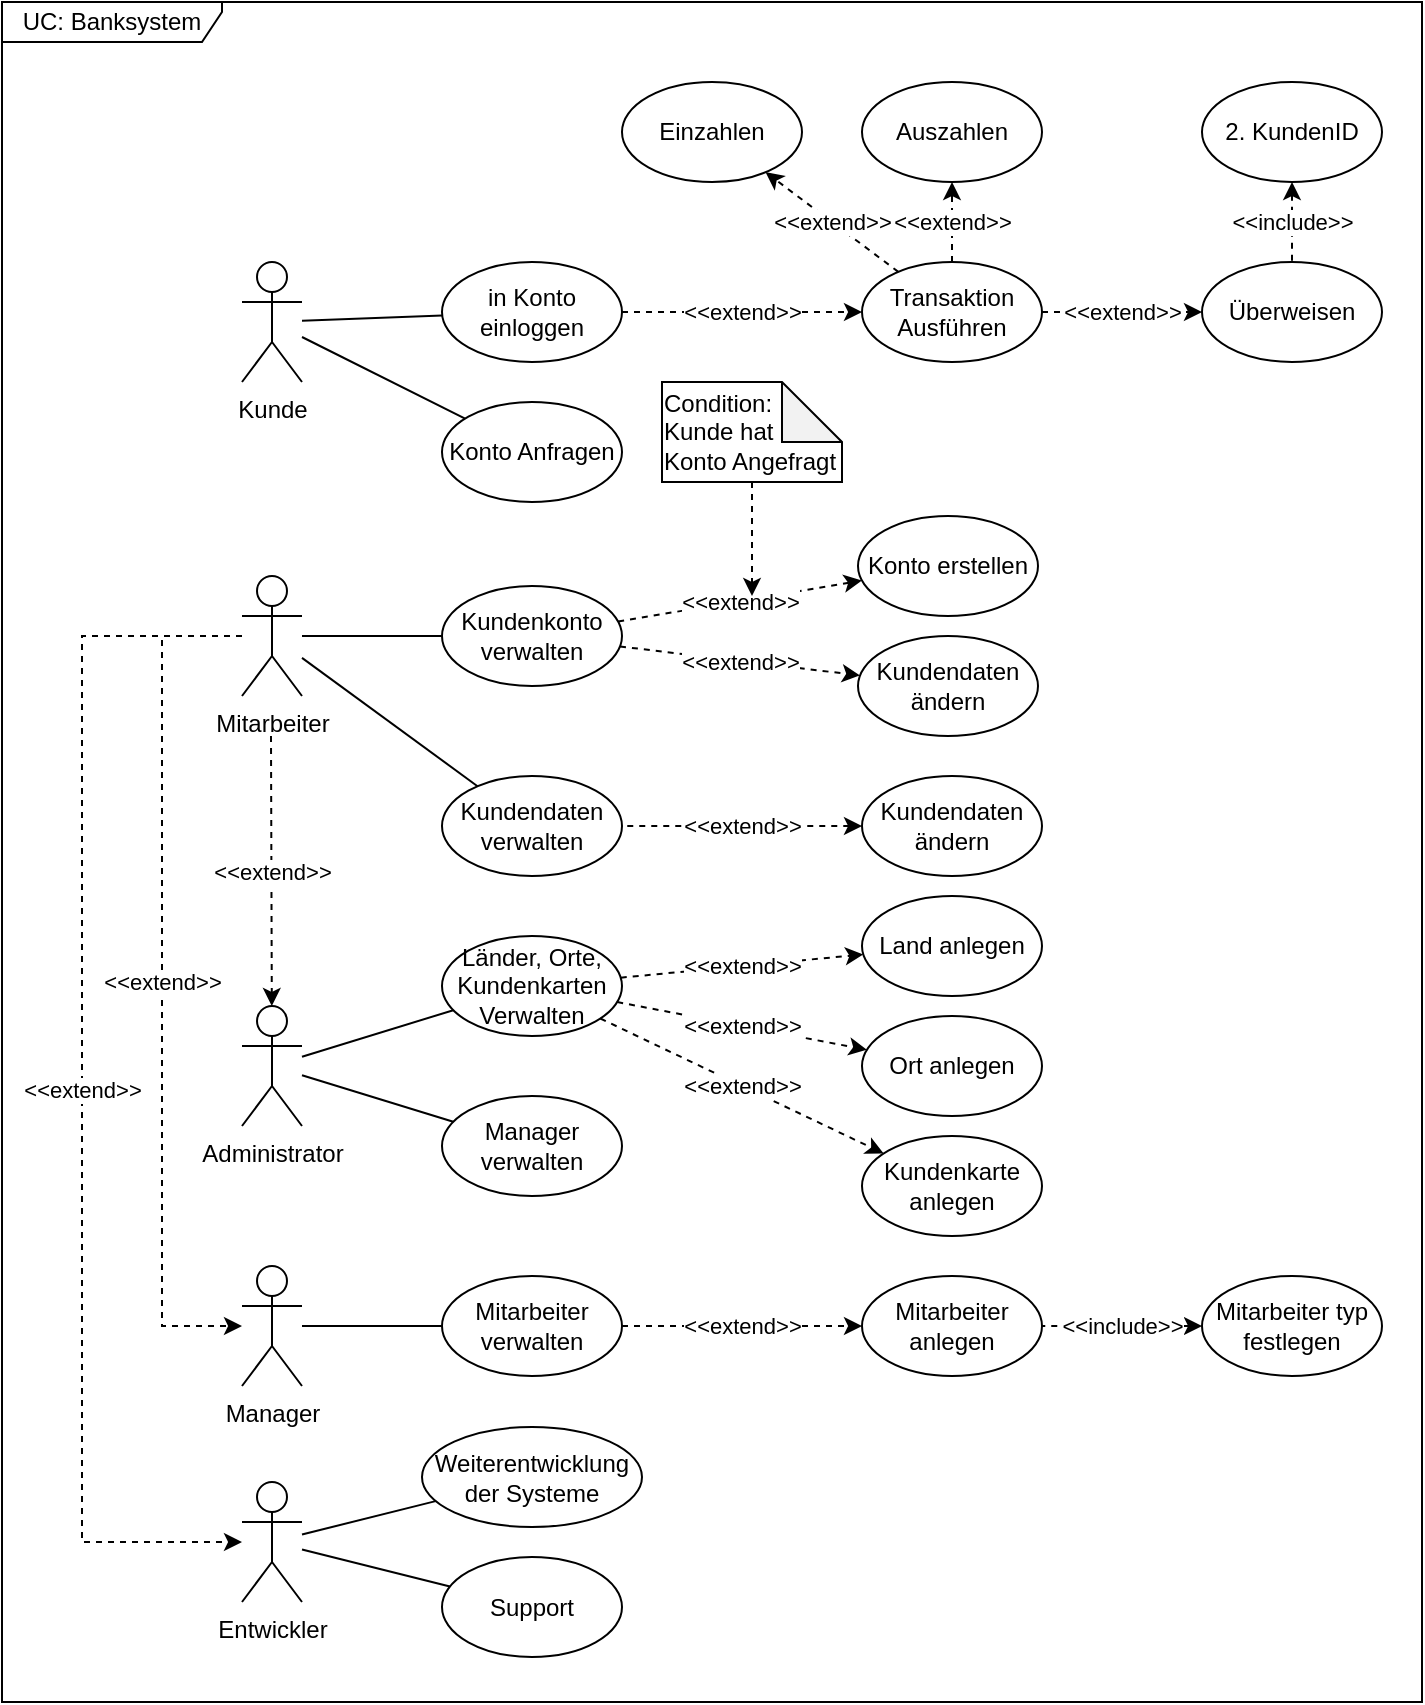 <mxfile version="20.8.23" type="device"><diagram name="Seite-1" id="HLI2NjKPtg6q3aTwKJqq"><mxGraphModel dx="2261" dy="1876" grid="1" gridSize="10" guides="1" tooltips="1" connect="1" arrows="1" fold="1" page="1" pageScale="1" pageWidth="827" pageHeight="1169" math="0" shadow="0"><root><mxCell id="0"/><mxCell id="1" parent="0"/><mxCell id="8ZKIod376rkm2Vn7ZHD9-60" value="UC: Banksystem" style="shape=umlFrame;whiteSpace=wrap;html=1;width=110;height=20;swimlaneFillColor=#FFFFFF;align=center;" parent="1" vertex="1"><mxGeometry x="-90" y="-37" width="710" height="850" as="geometry"/></mxCell><mxCell id="XTFVH6a9jDOjy2pVJ4l9-1" value="Kunde" style="shape=umlActor;verticalLabelPosition=bottom;verticalAlign=top;html=1;outlineConnect=0;" parent="1" vertex="1"><mxGeometry x="30" y="93" width="30" height="60" as="geometry"/></mxCell><mxCell id="XTFVH6a9jDOjy2pVJ4l9-2" value="Mitarbeiter" style="shape=umlActor;verticalLabelPosition=bottom;verticalAlign=top;html=1;outlineConnect=0;" parent="1" vertex="1"><mxGeometry x="30" y="250" width="30" height="60" as="geometry"/></mxCell><mxCell id="XTFVH6a9jDOjy2pVJ4l9-5" value="Administrator" style="shape=umlActor;verticalLabelPosition=bottom;verticalAlign=top;html=1;outlineConnect=0;" parent="1" vertex="1"><mxGeometry x="30" y="465" width="30" height="60" as="geometry"/></mxCell><mxCell id="XTFVH6a9jDOjy2pVJ4l9-6" value="" style="endArrow=classic;html=1;rounded=0;endFill=1;startArrow=none;startFill=0;dashed=1;" parent="1" target="XTFVH6a9jDOjy2pVJ4l9-5" edge="1"><mxGeometry relative="1" as="geometry"><mxPoint x="44.5" y="330" as="sourcePoint"/><mxPoint x="44" y="450" as="targetPoint"/></mxGeometry></mxCell><mxCell id="XTFVH6a9jDOjy2pVJ4l9-7" value="&amp;lt;&amp;lt;extend&amp;gt;&amp;gt;" style="edgeLabel;resizable=0;html=1;align=center;verticalAlign=middle;" parent="XTFVH6a9jDOjy2pVJ4l9-6" connectable="0" vertex="1"><mxGeometry relative="1" as="geometry"/></mxCell><mxCell id="XTFVH6a9jDOjy2pVJ4l9-8" value="Manager" style="shape=umlActor;verticalLabelPosition=bottom;verticalAlign=top;html=1;outlineConnect=0;" parent="1" vertex="1"><mxGeometry x="30" y="595" width="30" height="60" as="geometry"/></mxCell><mxCell id="XTFVH6a9jDOjy2pVJ4l9-9" value="" style="endArrow=classic;html=1;rounded=0;endFill=1;startArrow=none;startFill=0;dashed=1;" parent="1" source="XTFVH6a9jDOjy2pVJ4l9-2" target="XTFVH6a9jDOjy2pVJ4l9-8" edge="1"><mxGeometry relative="1" as="geometry"><mxPoint x="20" y="290" as="sourcePoint"/><mxPoint x="20" y="620" as="targetPoint"/><Array as="points"><mxPoint x="-10" y="280"/><mxPoint x="-10" y="410"/><mxPoint x="-10" y="625"/></Array></mxGeometry></mxCell><mxCell id="XTFVH6a9jDOjy2pVJ4l9-10" value="&amp;lt;&amp;lt;extend&amp;gt;&amp;gt;" style="edgeLabel;resizable=0;html=1;align=center;verticalAlign=middle;" parent="XTFVH6a9jDOjy2pVJ4l9-9" connectable="0" vertex="1"><mxGeometry relative="1" as="geometry"/></mxCell><mxCell id="XTFVH6a9jDOjy2pVJ4l9-11" value="Kundenkonto verwalten" style="ellipse;whiteSpace=wrap;html=1;" parent="1" vertex="1"><mxGeometry x="130" y="255" width="90" height="50" as="geometry"/></mxCell><mxCell id="XTFVH6a9jDOjy2pVJ4l9-12" value="Kundendaten ändern" style="ellipse;whiteSpace=wrap;html=1;" parent="1" vertex="1"><mxGeometry x="338" y="280" width="90" height="50" as="geometry"/></mxCell><mxCell id="XTFVH6a9jDOjy2pVJ4l9-13" value="Konto erstellen" style="ellipse;whiteSpace=wrap;html=1;" parent="1" vertex="1"><mxGeometry x="338" y="220" width="90" height="50" as="geometry"/></mxCell><mxCell id="XTFVH6a9jDOjy2pVJ4l9-21" value="Kundendaten verwalten" style="ellipse;whiteSpace=wrap;html=1;" parent="1" vertex="1"><mxGeometry x="130" y="350" width="90" height="50" as="geometry"/></mxCell><mxCell id="XTFVH6a9jDOjy2pVJ4l9-22" value="Kundendaten ändern" style="ellipse;whiteSpace=wrap;html=1;" parent="1" vertex="1"><mxGeometry x="340" y="350" width="90" height="50" as="geometry"/></mxCell><mxCell id="XTFVH6a9jDOjy2pVJ4l9-25" value="" style="endArrow=none;html=1;rounded=0;endFill=0;startArrow=classic;startFill=1;dashed=1;shadow=0;" parent="1" source="XTFVH6a9jDOjy2pVJ4l9-22" target="XTFVH6a9jDOjy2pVJ4l9-21" edge="1"><mxGeometry relative="1" as="geometry"><mxPoint x="350" y="325" as="sourcePoint"/><mxPoint x="256.82" y="307.678" as="targetPoint"/></mxGeometry></mxCell><mxCell id="XTFVH6a9jDOjy2pVJ4l9-26" value="&amp;lt;&amp;lt;extend&amp;gt;&amp;gt;" style="edgeLabel;resizable=0;html=1;align=center;verticalAlign=middle;" parent="XTFVH6a9jDOjy2pVJ4l9-25" connectable="0" vertex="1"><mxGeometry relative="1" as="geometry"/></mxCell><mxCell id="XTFVH6a9jDOjy2pVJ4l9-29" style="rounded=0;orthogonalLoop=1;jettySize=auto;html=1;startArrow=none;startFill=0;endArrow=none;endFill=0;" parent="1" source="XTFVH6a9jDOjy2pVJ4l9-2" target="XTFVH6a9jDOjy2pVJ4l9-11" edge="1"><mxGeometry relative="1" as="geometry"><mxPoint x="70" y="280" as="sourcePoint"/><mxPoint x="180" y="215" as="targetPoint"/></mxGeometry></mxCell><mxCell id="XTFVH6a9jDOjy2pVJ4l9-30" style="rounded=0;orthogonalLoop=1;jettySize=auto;html=1;startArrow=none;startFill=0;endArrow=none;endFill=0;" parent="1" source="XTFVH6a9jDOjy2pVJ4l9-2" target="XTFVH6a9jDOjy2pVJ4l9-21" edge="1"><mxGeometry relative="1" as="geometry"><mxPoint x="70" y="280" as="sourcePoint"/><mxPoint x="180" y="215" as="targetPoint"/></mxGeometry></mxCell><mxCell id="8ZKIod376rkm2Vn7ZHD9-2" value="Transaktion Ausführen" style="ellipse;whiteSpace=wrap;html=1;" parent="1" vertex="1"><mxGeometry x="340" y="93" width="90" height="50" as="geometry"/></mxCell><mxCell id="8ZKIod376rkm2Vn7ZHD9-3" value="Einzahlen" style="ellipse;whiteSpace=wrap;html=1;" parent="1" vertex="1"><mxGeometry x="220" y="3" width="90" height="50" as="geometry"/></mxCell><mxCell id="8ZKIod376rkm2Vn7ZHD9-4" value="Auszahlen" style="ellipse;whiteSpace=wrap;html=1;" parent="1" vertex="1"><mxGeometry x="340" y="3" width="90" height="50" as="geometry"/></mxCell><mxCell id="8ZKIod376rkm2Vn7ZHD9-5" value="Überweisen" style="ellipse;whiteSpace=wrap;html=1;" parent="1" vertex="1"><mxGeometry x="510" y="93" width="90" height="50" as="geometry"/></mxCell><mxCell id="8ZKIod376rkm2Vn7ZHD9-7" value="" style="endArrow=classic;html=1;rounded=0;endFill=1;startArrow=none;startFill=0;dashed=1;shadow=0;" parent="1" source="8ZKIod376rkm2Vn7ZHD9-2" target="8ZKIod376rkm2Vn7ZHD9-5" edge="1"><mxGeometry relative="1" as="geometry"><mxPoint x="54.5" y="403" as="sourcePoint"/><mxPoint x="54.5" y="443" as="targetPoint"/></mxGeometry></mxCell><mxCell id="8ZKIod376rkm2Vn7ZHD9-8" value="&amp;lt;&amp;lt;extend&amp;gt;&amp;gt;" style="edgeLabel;resizable=0;html=1;align=center;verticalAlign=middle;" parent="8ZKIod376rkm2Vn7ZHD9-7" connectable="0" vertex="1"><mxGeometry relative="1" as="geometry"/></mxCell><mxCell id="8ZKIod376rkm2Vn7ZHD9-9" value="" style="endArrow=classic;html=1;rounded=0;endFill=1;startArrow=none;startFill=0;dashed=1;shadow=0;" parent="1" source="8ZKIod376rkm2Vn7ZHD9-2" target="8ZKIod376rkm2Vn7ZHD9-3" edge="1"><mxGeometry relative="1" as="geometry"><mxPoint x="269.964" y="132.001" as="sourcePoint"/><mxPoint x="360.056" y="129.248" as="targetPoint"/></mxGeometry></mxCell><mxCell id="8ZKIod376rkm2Vn7ZHD9-10" value="&amp;lt;&amp;lt;extend&amp;gt;&amp;gt;" style="edgeLabel;resizable=0;html=1;align=center;verticalAlign=middle;" parent="8ZKIod376rkm2Vn7ZHD9-9" connectable="0" vertex="1"><mxGeometry relative="1" as="geometry"/></mxCell><mxCell id="8ZKIod376rkm2Vn7ZHD9-11" value="" style="endArrow=classic;html=1;rounded=0;endFill=1;startArrow=none;startFill=0;dashed=1;shadow=0;" parent="1" source="8ZKIod376rkm2Vn7ZHD9-2" target="8ZKIod376rkm2Vn7ZHD9-4" edge="1"><mxGeometry relative="1" as="geometry"><mxPoint x="269.964" y="132.001" as="sourcePoint"/><mxPoint x="360.056" y="129.248" as="targetPoint"/></mxGeometry></mxCell><mxCell id="8ZKIod376rkm2Vn7ZHD9-12" value="&amp;lt;&amp;lt;extend&amp;gt;&amp;gt;" style="edgeLabel;resizable=0;html=1;align=center;verticalAlign=middle;" parent="8ZKIod376rkm2Vn7ZHD9-11" connectable="0" vertex="1"><mxGeometry relative="1" as="geometry"/></mxCell><mxCell id="8ZKIod376rkm2Vn7ZHD9-13" value="2. KundenID" style="ellipse;whiteSpace=wrap;html=1;" parent="1" vertex="1"><mxGeometry x="510" y="3" width="90" height="50" as="geometry"/></mxCell><mxCell id="8ZKIod376rkm2Vn7ZHD9-14" value="" style="endArrow=none;html=1;rounded=0;endFill=0;startArrow=classic;startFill=1;dashed=1;shadow=0;" parent="1" source="8ZKIod376rkm2Vn7ZHD9-13" target="8ZKIod376rkm2Vn7ZHD9-5" edge="1"><mxGeometry relative="1" as="geometry"><mxPoint x="352.751" y="326.606" as="sourcePoint"/><mxPoint x="267.306" y="344.48" as="targetPoint"/></mxGeometry></mxCell><mxCell id="8ZKIod376rkm2Vn7ZHD9-15" value="&amp;lt;&amp;lt;include&amp;gt;&amp;gt;" style="edgeLabel;resizable=0;html=1;align=center;verticalAlign=middle;" parent="8ZKIod376rkm2Vn7ZHD9-14" connectable="0" vertex="1"><mxGeometry relative="1" as="geometry"/></mxCell><mxCell id="8ZKIod376rkm2Vn7ZHD9-16" value="Mitarbeiter verwalten" style="ellipse;whiteSpace=wrap;html=1;" parent="1" vertex="1"><mxGeometry x="130" y="600" width="90" height="50" as="geometry"/></mxCell><mxCell id="8ZKIod376rkm2Vn7ZHD9-17" value="Mitarbeiter anlegen" style="ellipse;whiteSpace=wrap;html=1;" parent="1" vertex="1"><mxGeometry x="340" y="600" width="90" height="50" as="geometry"/></mxCell><mxCell id="8ZKIod376rkm2Vn7ZHD9-18" value="Mitarbeiter typ festlegen" style="ellipse;whiteSpace=wrap;html=1;" parent="1" vertex="1"><mxGeometry x="510" y="600" width="90" height="50" as="geometry"/></mxCell><mxCell id="8ZKIod376rkm2Vn7ZHD9-20" value="" style="endArrow=none;html=1;rounded=0;endFill=0;startArrow=classic;startFill=1;dashed=1;shadow=0;" parent="1" source="8ZKIod376rkm2Vn7ZHD9-18" target="8ZKIod376rkm2Vn7ZHD9-17" edge="1"><mxGeometry relative="1" as="geometry"><mxPoint x="350" y="385" as="sourcePoint"/><mxPoint x="270" y="385" as="targetPoint"/></mxGeometry></mxCell><mxCell id="8ZKIod376rkm2Vn7ZHD9-21" value="&amp;lt;&amp;lt;include&amp;gt;&amp;gt;" style="edgeLabel;resizable=0;html=1;align=center;verticalAlign=middle;" parent="8ZKIod376rkm2Vn7ZHD9-20" connectable="0" vertex="1"><mxGeometry relative="1" as="geometry"/></mxCell><mxCell id="8ZKIod376rkm2Vn7ZHD9-22" value="" style="endArrow=classic;html=1;rounded=0;endFill=1;startArrow=none;startFill=0;dashed=1;shadow=0;" parent="1" source="XTFVH6a9jDOjy2pVJ4l9-11" target="XTFVH6a9jDOjy2pVJ4l9-12" edge="1"><mxGeometry relative="1" as="geometry"><mxPoint x="269.95" y="68.817" as="sourcePoint"/><mxPoint x="360.05" y="66.175" as="targetPoint"/></mxGeometry></mxCell><mxCell id="8ZKIod376rkm2Vn7ZHD9-23" value="&amp;lt;&amp;lt;extend&amp;gt;&amp;gt;" style="edgeLabel;resizable=0;html=1;align=center;verticalAlign=middle;" parent="8ZKIod376rkm2Vn7ZHD9-22" connectable="0" vertex="1"><mxGeometry relative="1" as="geometry"/></mxCell><mxCell id="8ZKIod376rkm2Vn7ZHD9-24" value="" style="endArrow=classic;html=1;rounded=0;endFill=1;startArrow=none;startFill=0;dashed=1;shadow=0;" parent="1" source="XTFVH6a9jDOjy2pVJ4l9-11" target="XTFVH6a9jDOjy2pVJ4l9-13" edge="1"><mxGeometry relative="1" as="geometry"><mxPoint x="267.249" y="281.394" as="sourcePoint"/><mxPoint x="352.694" y="263.52" as="targetPoint"/></mxGeometry></mxCell><mxCell id="8ZKIod376rkm2Vn7ZHD9-25" value="&amp;lt;&amp;lt;extend&amp;gt;&amp;gt;" style="edgeLabel;resizable=0;html=1;align=center;verticalAlign=middle;" parent="8ZKIod376rkm2Vn7ZHD9-24" connectable="0" vertex="1"><mxGeometry relative="1" as="geometry"/></mxCell><mxCell id="8ZKIod376rkm2Vn7ZHD9-26" value="" style="endArrow=classic;html=1;rounded=0;endFill=1;startArrow=none;startFill=0;dashed=1;shadow=0;" parent="1" source="8ZKIod376rkm2Vn7ZHD9-16" target="8ZKIod376rkm2Vn7ZHD9-17" edge="1"><mxGeometry relative="1" as="geometry"><mxPoint x="267.249" y="298.606" as="sourcePoint"/><mxPoint x="352.694" y="316.48" as="targetPoint"/></mxGeometry></mxCell><mxCell id="8ZKIod376rkm2Vn7ZHD9-27" value="&amp;lt;&amp;lt;extend&amp;gt;&amp;gt;" style="edgeLabel;resizable=0;html=1;align=center;verticalAlign=middle;" parent="8ZKIod376rkm2Vn7ZHD9-26" connectable="0" vertex="1"><mxGeometry relative="1" as="geometry"/></mxCell><mxCell id="8ZKIod376rkm2Vn7ZHD9-29" value="Länder, Orte, Kundenkarten Verwalten" style="ellipse;whiteSpace=wrap;html=1;" parent="1" vertex="1"><mxGeometry x="130" y="430" width="90" height="50" as="geometry"/></mxCell><mxCell id="8ZKIod376rkm2Vn7ZHD9-30" value="Land anlegen" style="ellipse;whiteSpace=wrap;html=1;" parent="1" vertex="1"><mxGeometry x="340" y="410" width="90" height="50" as="geometry"/></mxCell><mxCell id="8ZKIod376rkm2Vn7ZHD9-31" value="Ort anlegen" style="ellipse;whiteSpace=wrap;html=1;" parent="1" vertex="1"><mxGeometry x="340" y="470" width="90" height="50" as="geometry"/></mxCell><mxCell id="8ZKIod376rkm2Vn7ZHD9-32" value="Kundenkarte anlegen" style="ellipse;whiteSpace=wrap;html=1;" parent="1" vertex="1"><mxGeometry x="340" y="530" width="90" height="50" as="geometry"/></mxCell><mxCell id="8ZKIod376rkm2Vn7ZHD9-35" style="rounded=0;orthogonalLoop=1;jettySize=auto;html=1;startArrow=none;startFill=0;endArrow=none;endFill=0;" parent="1" source="XTFVH6a9jDOjy2pVJ4l9-5" target="8ZKIod376rkm2Vn7ZHD9-29" edge="1"><mxGeometry relative="1" as="geometry"><mxPoint x="80" y="290" as="sourcePoint"/><mxPoint x="180" y="385" as="targetPoint"/></mxGeometry></mxCell><mxCell id="8ZKIod376rkm2Vn7ZHD9-36" style="rounded=0;orthogonalLoop=1;jettySize=auto;html=1;startArrow=none;startFill=0;endArrow=none;endFill=0;" parent="1" source="XTFVH6a9jDOjy2pVJ4l9-8" target="8ZKIod376rkm2Vn7ZHD9-16" edge="1"><mxGeometry relative="1" as="geometry"><mxPoint x="70" y="505" as="sourcePoint"/><mxPoint x="180" y="505" as="targetPoint"/></mxGeometry></mxCell><mxCell id="8ZKIod376rkm2Vn7ZHD9-39" value="" style="endArrow=classic;html=1;rounded=0;endFill=1;startArrow=none;startFill=0;dashed=1;shadow=0;" parent="1" source="8ZKIod376rkm2Vn7ZHD9-29" target="8ZKIod376rkm2Vn7ZHD9-30" edge="1"><mxGeometry relative="1" as="geometry"><mxPoint x="267.249" y="298.606" as="sourcePoint"/><mxPoint x="352.694" y="316.48" as="targetPoint"/></mxGeometry></mxCell><mxCell id="8ZKIod376rkm2Vn7ZHD9-40" value="&amp;lt;&amp;lt;extend&amp;gt;&amp;gt;" style="edgeLabel;resizable=0;html=1;align=center;verticalAlign=middle;" parent="8ZKIod376rkm2Vn7ZHD9-39" connectable="0" vertex="1"><mxGeometry relative="1" as="geometry"/></mxCell><mxCell id="8ZKIod376rkm2Vn7ZHD9-41" value="" style="endArrow=classic;html=1;rounded=0;endFill=1;startArrow=none;startFill=0;dashed=1;shadow=0;" parent="1" source="8ZKIod376rkm2Vn7ZHD9-29" target="8ZKIod376rkm2Vn7ZHD9-31" edge="1"><mxGeometry relative="1" as="geometry"><mxPoint x="263.129" y="491.723" as="sourcePoint"/><mxPoint x="357.055" y="458.439" as="targetPoint"/></mxGeometry></mxCell><mxCell id="8ZKIod376rkm2Vn7ZHD9-42" value="&amp;lt;&amp;lt;extend&amp;gt;&amp;gt;" style="edgeLabel;resizable=0;html=1;align=center;verticalAlign=middle;" parent="8ZKIod376rkm2Vn7ZHD9-41" connectable="0" vertex="1"><mxGeometry relative="1" as="geometry"/></mxCell><mxCell id="8ZKIod376rkm2Vn7ZHD9-43" value="" style="endArrow=classic;html=1;rounded=0;endFill=1;startArrow=none;startFill=0;dashed=1;shadow=0;" parent="1" source="8ZKIod376rkm2Vn7ZHD9-29" target="8ZKIod376rkm2Vn7ZHD9-32" edge="1"><mxGeometry relative="1" as="geometry"><mxPoint x="270" y="505" as="sourcePoint"/><mxPoint x="350" y="505" as="targetPoint"/></mxGeometry></mxCell><mxCell id="8ZKIod376rkm2Vn7ZHD9-44" value="&amp;lt;&amp;lt;extend&amp;gt;&amp;gt;" style="edgeLabel;resizable=0;html=1;align=center;verticalAlign=middle;" parent="8ZKIod376rkm2Vn7ZHD9-43" connectable="0" vertex="1"><mxGeometry relative="1" as="geometry"/></mxCell><mxCell id="8ZKIod376rkm2Vn7ZHD9-45" value="Manager verwalten" style="ellipse;whiteSpace=wrap;html=1;" parent="1" vertex="1"><mxGeometry x="130" y="510" width="90" height="50" as="geometry"/></mxCell><mxCell id="8ZKIod376rkm2Vn7ZHD9-46" style="rounded=0;orthogonalLoop=1;jettySize=auto;html=1;startArrow=none;startFill=0;endArrow=none;endFill=0;" parent="1" source="XTFVH6a9jDOjy2pVJ4l9-5" target="8ZKIod376rkm2Vn7ZHD9-45" edge="1"><mxGeometry relative="1" as="geometry"><mxPoint x="70" y="500.577" as="sourcePoint"/><mxPoint x="185.157" y="466.621" as="targetPoint"/></mxGeometry></mxCell><mxCell id="8ZKIod376rkm2Vn7ZHD9-47" value="Konto Anfragen" style="ellipse;whiteSpace=wrap;html=1;" parent="1" vertex="1"><mxGeometry x="130" y="163" width="90" height="50" as="geometry"/></mxCell><mxCell id="8ZKIod376rkm2Vn7ZHD9-48" style="rounded=0;orthogonalLoop=1;jettySize=auto;html=1;startArrow=none;startFill=0;endArrow=none;endFill=0;" parent="1" source="XTFVH6a9jDOjy2pVJ4l9-1" target="8ZKIod376rkm2Vn7ZHD9-47" edge="1"><mxGeometry relative="1" as="geometry"><mxPoint x="70" y="133" as="sourcePoint"/><mxPoint x="180" y="133" as="targetPoint"/></mxGeometry></mxCell><mxCell id="8ZKIod376rkm2Vn7ZHD9-56" style="edgeStyle=none;rounded=0;sketch=0;orthogonalLoop=1;jettySize=auto;html=1;exitX=0.5;exitY=1;exitDx=0;exitDy=0;exitPerimeter=0;shadow=0;dashed=1;startArrow=none;startFill=0;endArrow=classic;endFill=1;" parent="1" source="8ZKIod376rkm2Vn7ZHD9-55" edge="1"><mxGeometry relative="1" as="geometry"><mxPoint x="285" y="260" as="targetPoint"/></mxGeometry></mxCell><mxCell id="8ZKIod376rkm2Vn7ZHD9-55" value="&lt;div style=&quot;text-align: left;&quot;&gt;&lt;span style=&quot;background-color: initial;&quot;&gt;Condition:&lt;/span&gt;&lt;/div&gt;&lt;div style=&quot;text-align: left;&quot;&gt;&lt;span style=&quot;background-color: initial;&quot;&gt;Kunde hat Konto Angefragt&lt;/span&gt;&lt;/div&gt;" style="shape=note;whiteSpace=wrap;html=1;backgroundOutline=1;darkOpacity=0.05;" parent="1" vertex="1"><mxGeometry x="240" y="153" width="90" height="50" as="geometry"/></mxCell><mxCell id="8ZKIod376rkm2Vn7ZHD9-61" value="Entwickler" style="shape=umlActor;verticalLabelPosition=bottom;verticalAlign=top;html=1;outlineConnect=0;" parent="1" vertex="1"><mxGeometry x="30" y="703" width="30" height="60" as="geometry"/></mxCell><mxCell id="8ZKIod376rkm2Vn7ZHD9-62" value="Weiterentwicklung der Systeme" style="ellipse;whiteSpace=wrap;html=1;" parent="1" vertex="1"><mxGeometry x="120" y="675.5" width="110" height="50" as="geometry"/></mxCell><mxCell id="8ZKIod376rkm2Vn7ZHD9-63" value="Support" style="ellipse;whiteSpace=wrap;html=1;" parent="1" vertex="1"><mxGeometry x="130" y="740.5" width="90" height="50" as="geometry"/></mxCell><mxCell id="8ZKIod376rkm2Vn7ZHD9-64" style="rounded=0;orthogonalLoop=1;jettySize=auto;html=1;startArrow=none;startFill=0;endArrow=none;endFill=0;" parent="1" source="8ZKIod376rkm2Vn7ZHD9-61" target="8ZKIod376rkm2Vn7ZHD9-62" edge="1"><mxGeometry relative="1" as="geometry"><mxPoint x="70" y="608" as="sourcePoint"/><mxPoint x="180" y="608" as="targetPoint"/></mxGeometry></mxCell><mxCell id="8ZKIod376rkm2Vn7ZHD9-65" style="rounded=0;orthogonalLoop=1;jettySize=auto;html=1;startArrow=none;startFill=0;endArrow=none;endFill=0;" parent="1" source="8ZKIod376rkm2Vn7ZHD9-61" target="8ZKIod376rkm2Vn7ZHD9-63" edge="1"><mxGeometry relative="1" as="geometry"><mxPoint x="70" y="740.132" as="sourcePoint"/><mxPoint x="174.302" y="720.192" as="targetPoint"/></mxGeometry></mxCell><mxCell id="8ZKIod376rkm2Vn7ZHD9-66" value="" style="endArrow=classic;html=1;rounded=0;endFill=1;startArrow=none;startFill=0;dashed=1;" parent="1" source="XTFVH6a9jDOjy2pVJ4l9-2" target="8ZKIod376rkm2Vn7ZHD9-61" edge="1"><mxGeometry relative="1" as="geometry"><mxPoint x="40" y="290" as="sourcePoint"/><mxPoint x="40" y="635" as="targetPoint"/><Array as="points"><mxPoint x="-50" y="280"/><mxPoint x="-50" y="733"/></Array></mxGeometry></mxCell><mxCell id="8ZKIod376rkm2Vn7ZHD9-67" value="&amp;lt;&amp;lt;extend&amp;gt;&amp;gt;" style="edgeLabel;resizable=0;html=1;align=center;verticalAlign=middle;" parent="8ZKIod376rkm2Vn7ZHD9-66" connectable="0" vertex="1"><mxGeometry relative="1" as="geometry"/></mxCell><mxCell id="8ZKIod376rkm2Vn7ZHD9-68" value="in Konto einloggen" style="ellipse;whiteSpace=wrap;html=1;" parent="1" vertex="1"><mxGeometry x="130" y="93" width="90" height="50" as="geometry"/></mxCell><mxCell id="8ZKIod376rkm2Vn7ZHD9-69" value="" style="endArrow=classic;html=1;rounded=0;endFill=1;startArrow=none;startFill=0;dashed=1;shadow=0;" parent="1" source="8ZKIod376rkm2Vn7ZHD9-68" target="8ZKIod376rkm2Vn7ZHD9-2" edge="1"><mxGeometry relative="1" as="geometry"><mxPoint x="326.742" y="108.544" as="sourcePoint"/><mxPoint x="253.164" y="57.498" as="targetPoint"/></mxGeometry></mxCell><mxCell id="8ZKIod376rkm2Vn7ZHD9-70" value="&amp;lt;&amp;lt;extend&amp;gt;&amp;gt;" style="edgeLabel;resizable=0;html=1;align=center;verticalAlign=middle;" parent="8ZKIod376rkm2Vn7ZHD9-69" connectable="0" vertex="1"><mxGeometry relative="1" as="geometry"/></mxCell><mxCell id="8ZKIod376rkm2Vn7ZHD9-75" style="rounded=0;orthogonalLoop=1;jettySize=auto;html=1;startArrow=none;startFill=0;endArrow=none;endFill=0;" parent="1" source="XTFVH6a9jDOjy2pVJ4l9-1" target="8ZKIod376rkm2Vn7ZHD9-68" edge="1"><mxGeometry relative="1" as="geometry"><mxPoint x="70" y="140.5" as="sourcePoint"/><mxPoint x="151.552" y="181.276" as="targetPoint"/></mxGeometry></mxCell></root></mxGraphModel></diagram></mxfile>
